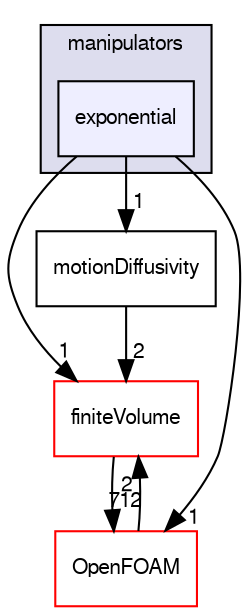 digraph "src/fvMotionSolver/motionDiffusivity/manipulators/exponential" {
  bgcolor=transparent;
  compound=true
  node [ fontsize="10", fontname="FreeSans"];
  edge [ labelfontsize="10", labelfontname="FreeSans"];
  subgraph clusterdir_ccfb0ac24b15cc3e9063e7401f463558 {
    graph [ bgcolor="#ddddee", pencolor="black", label="manipulators" fontname="FreeSans", fontsize="10", URL="dir_ccfb0ac24b15cc3e9063e7401f463558.html"]
  dir_091d6caa1ca43e3b1c7c8c84021f32da [shape=box, label="exponential", style="filled", fillcolor="#eeeeff", pencolor="black", URL="dir_091d6caa1ca43e3b1c7c8c84021f32da.html"];
  }
  dir_9bd15774b555cf7259a6fa18f99fe99b [shape=box label="finiteVolume" color="red" URL="dir_9bd15774b555cf7259a6fa18f99fe99b.html"];
  dir_66e2b341b6af2179306fe41c696b071d [shape=box label="motionDiffusivity" URL="dir_66e2b341b6af2179306fe41c696b071d.html"];
  dir_c5473ff19b20e6ec4dfe5c310b3778a8 [shape=box label="OpenFOAM" color="red" URL="dir_c5473ff19b20e6ec4dfe5c310b3778a8.html"];
  dir_9bd15774b555cf7259a6fa18f99fe99b->dir_c5473ff19b20e6ec4dfe5c310b3778a8 [headlabel="712", labeldistance=1.5 headhref="dir_000749_001732.html"];
  dir_66e2b341b6af2179306fe41c696b071d->dir_9bd15774b555cf7259a6fa18f99fe99b [headlabel="2", labeldistance=1.5 headhref="dir_001133_000749.html"];
  dir_091d6caa1ca43e3b1c7c8c84021f32da->dir_9bd15774b555cf7259a6fa18f99fe99b [headlabel="1", labeldistance=1.5 headhref="dir_001131_000749.html"];
  dir_091d6caa1ca43e3b1c7c8c84021f32da->dir_66e2b341b6af2179306fe41c696b071d [headlabel="1", labeldistance=1.5 headhref="dir_001131_001133.html"];
  dir_091d6caa1ca43e3b1c7c8c84021f32da->dir_c5473ff19b20e6ec4dfe5c310b3778a8 [headlabel="1", labeldistance=1.5 headhref="dir_001131_001732.html"];
  dir_c5473ff19b20e6ec4dfe5c310b3778a8->dir_9bd15774b555cf7259a6fa18f99fe99b [headlabel="2", labeldistance=1.5 headhref="dir_001732_000749.html"];
}
